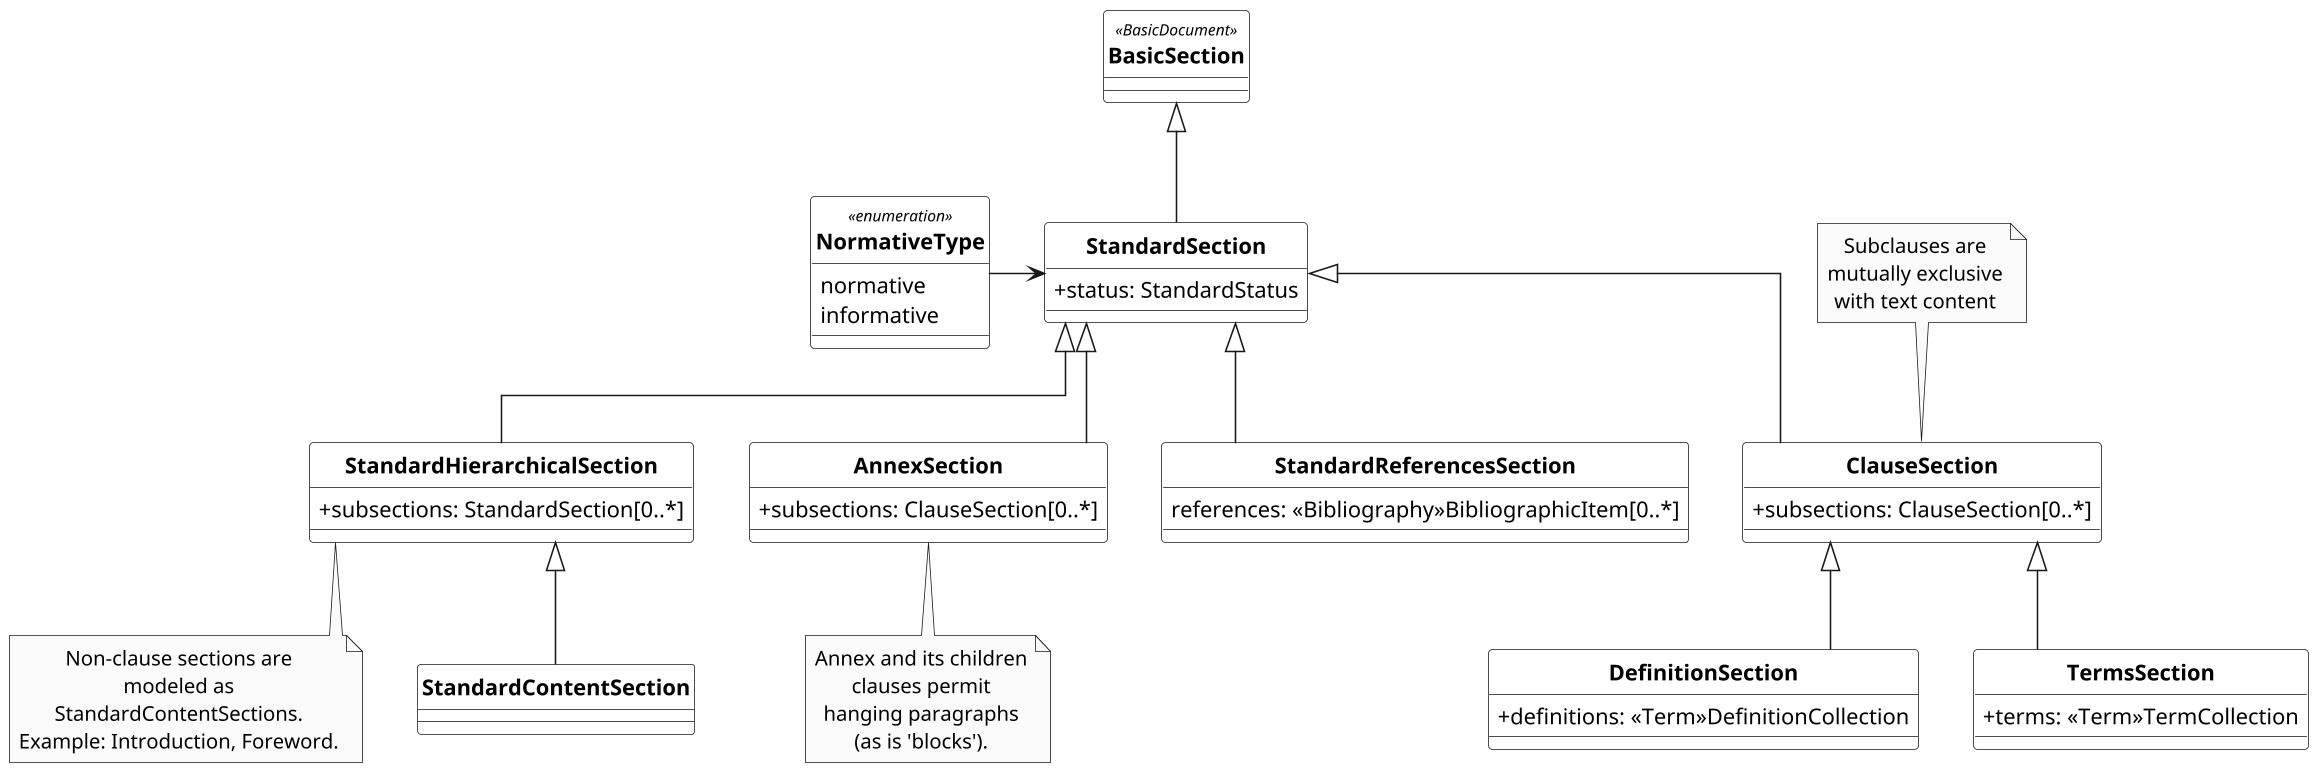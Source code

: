@startuml StandardDoc_Sections
/'
Diagram:        StandardDoc_Sections
DateCreate:     22/08/2018
Description:    Metanorma StandardDocument ("StanDoc") is a family of document models that forms the basis of Metanorma IsoDoc, which is used to represent 
                ISO Standards and similarly structured standards. It itself is an instantiation of BasicDocument (BasicDoc)
                It is one of the document models that Selagraph operates on.
                Metanorma StandardDocument itself is a document model can form the basis of multiple standard document types, including:
                
                - ISO Standards
                - CSD Standards
                - Chinese Standards (GB and family)
                
                The Relaton Bibliography UML models used within these models are located here: Relaton BibModels

Hystory of changes:
> DD/MM/YYYY
    - 
    - 
'/

'******* CONFIGURATION ************************************************
skinparam classAttributeIconSize 0
skinparam Dpi 150
skinparam Monochrome true
skinparam LineType ortho
hide circle
/' skinparam CircledCharacterRadius 0 '/
/' skinparam CircledCharacterFontSize 0 '/
skinparam Default {
TextAlignment center
FontName Helvetica
}
skinparam Class {
AttributeIconSize 0
BackgroundColor White
FontStyle bold
StereotypeFontSize 10
}
skinparam Rectangle {
BackgroundColor White
FontStyle bold
FontSize 11
StereotypeFontSize 10
}
skinparam Object {
BackgroundColor White
FontStyle bold
FontSize 11
StereotypeFontSize 10
}

skinparam Entity {
StereotypeFontSize 10
}

'******* CLASS DEFINITION *********************************************
class BasicSection <<BasicDocument>> {
   
}

class StandardSection {
    +status: StandardStatus
}

class StandardHierarchicalSection{
    +subsections: StandardSection[0..*]
}

class StandardContentSection{

}

class ClauseSection{
    +subsections: ClauseSection[0..*]
}

class TermsSection{
    +terms: <<Term>>TermCollection
}

class DefinitionSection{
    +definitions: <<Term>>DefinitionCollection
}

class AnnexSection{
    +subsections: ClauseSection[0..*]
}

class StandardReferencesSection{
    references: <<Bibliography>>BibliographicItem[0..*]
}

enum NormativeType <<enumeration>>{
    normative
    informative
}

'******* NOTES ********************************************************
note bottom of StandardHierarchicalSection: Non-clause sections are\nmodeled as\nStandardContentSections.\nExample: Introduction, Foreword.
note top of ClauseSection: Subclauses are\nmutually exclusive\nwith text content
note bottom of AnnexSection: Annex and its children\nclauses permit\nhanging paragraphs\n(as is 'blocks').

'******* CLASS RELATIONS **********************************************
BasicSection <|-- StandardSection

StandardSection <-left- NormativeType
StandardSection <|-- StandardHierarchicalSection
StandardSection <|-- ClauseSection
StandardSection <|-- AnnexSection
StandardSection <|-- StandardReferencesSection

StandardHierarchicalSection <|-- StandardContentSection

ClauseSection <|-- TermsSection
ClauseSection <|-- DefinitionSection

@enduml
